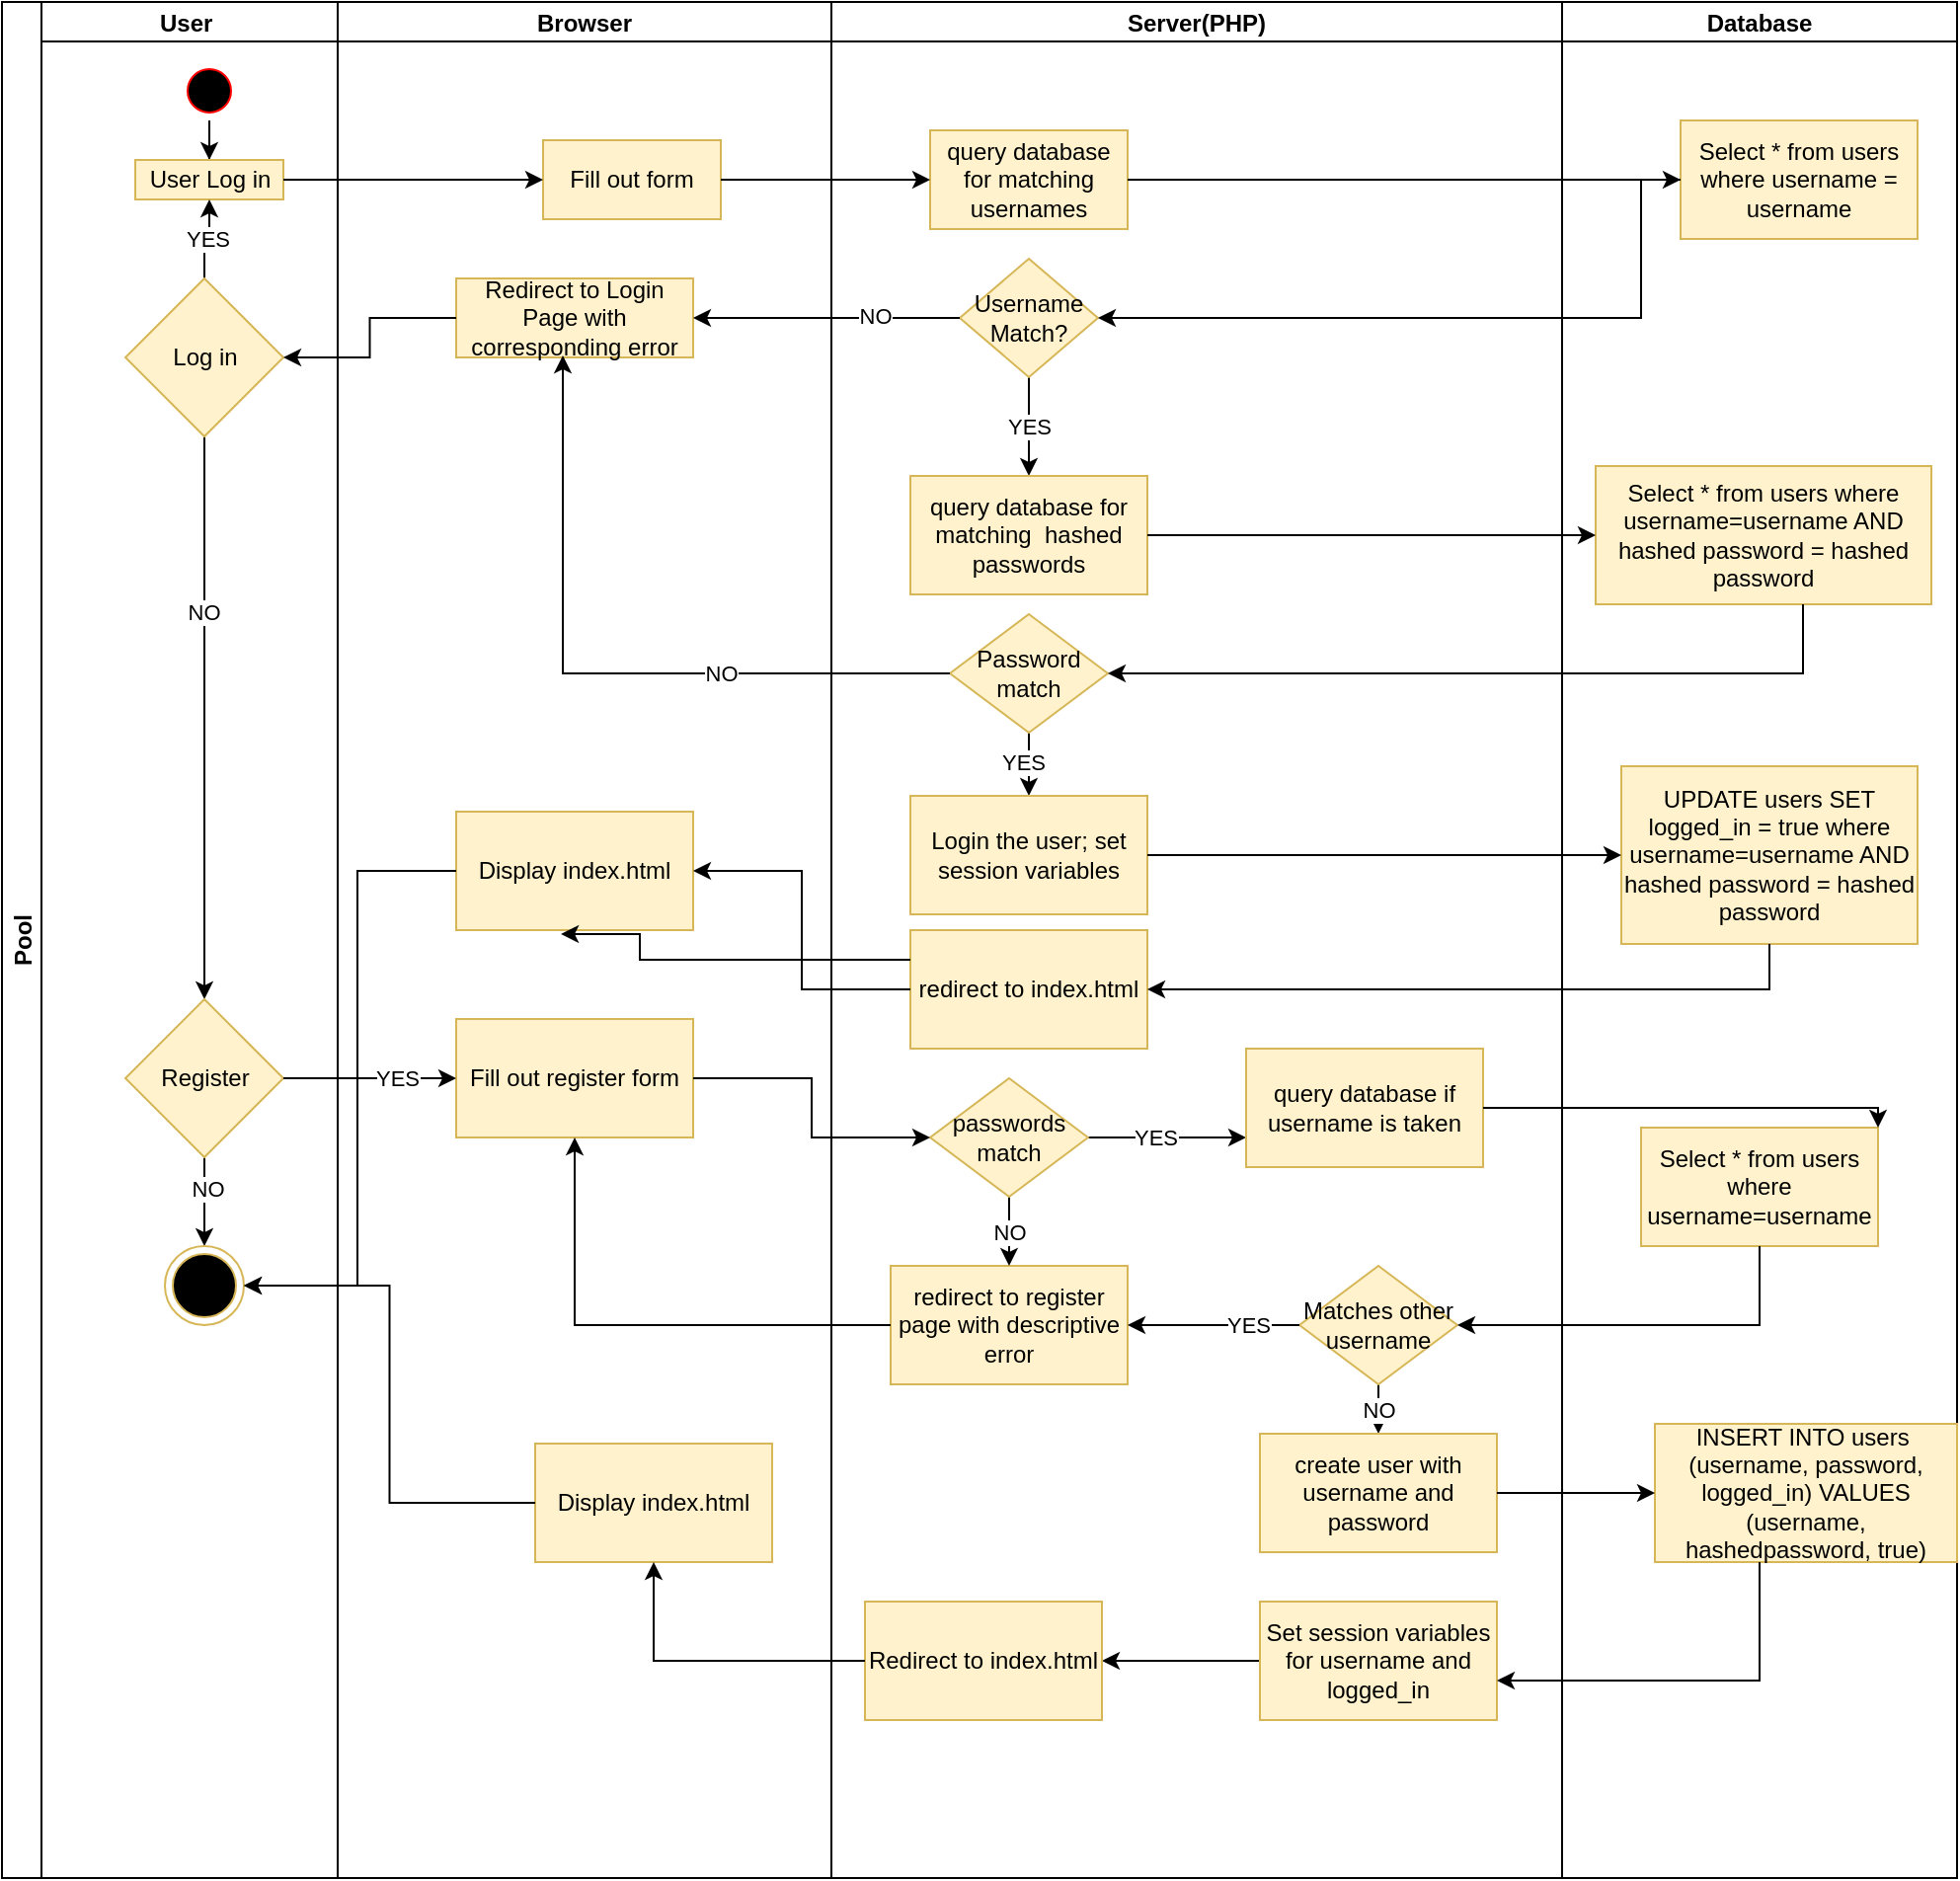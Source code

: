 <mxfile version="15.3.8" type="device"><diagram id="prtHgNgQTEPvFCAcTncT" name="Page-1"><mxGraphModel dx="4730" dy="3070" grid="1" gridSize="10" guides="1" tooltips="1" connect="1" arrows="1" fold="1" page="1" pageScale="1" pageWidth="827" pageHeight="1169" math="0" shadow="0"><root><mxCell id="0"/><mxCell id="1" parent="0"/><mxCell id="P86-j2iMGpCyP-HwB0p7-2" value="Pool" style="swimlane;childLayout=stackLayout;resizeParent=1;resizeParentMax=0;startSize=20;horizontal=0;horizontalStack=1;" vertex="1" parent="1"><mxGeometry y="40" width="990" height="950" as="geometry"/></mxCell><mxCell id="P86-j2iMGpCyP-HwB0p7-3" value="User " style="swimlane;startSize=20;" vertex="1" parent="P86-j2iMGpCyP-HwB0p7-2"><mxGeometry x="20" width="150" height="950" as="geometry"/></mxCell><mxCell id="P86-j2iMGpCyP-HwB0p7-17" value="" style="edgeStyle=orthogonalEdgeStyle;rounded=0;orthogonalLoop=1;jettySize=auto;html=1;" edge="1" parent="P86-j2iMGpCyP-HwB0p7-3" source="P86-j2iMGpCyP-HwB0p7-7" target="P86-j2iMGpCyP-HwB0p7-16"><mxGeometry relative="1" as="geometry"/></mxCell><mxCell id="P86-j2iMGpCyP-HwB0p7-7" value="" style="ellipse;html=1;shape=startState;fillColor=#000000;strokeColor=#ff0000;" vertex="1" parent="P86-j2iMGpCyP-HwB0p7-3"><mxGeometry x="70" y="30" width="30" height="30" as="geometry"/></mxCell><mxCell id="P86-j2iMGpCyP-HwB0p7-16" value="User Log in" style="whiteSpace=wrap;html=1;strokeColor=#d6b656;fillColor=#fff2cc;" vertex="1" parent="P86-j2iMGpCyP-HwB0p7-3"><mxGeometry x="47.5" y="80" width="75" height="20" as="geometry"/></mxCell><mxCell id="P86-j2iMGpCyP-HwB0p7-36" value="YES" style="edgeStyle=orthogonalEdgeStyle;rounded=0;orthogonalLoop=1;jettySize=auto;html=1;" edge="1" parent="P86-j2iMGpCyP-HwB0p7-3" source="P86-j2iMGpCyP-HwB0p7-34" target="P86-j2iMGpCyP-HwB0p7-16"><mxGeometry relative="1" as="geometry"/></mxCell><mxCell id="P86-j2iMGpCyP-HwB0p7-38" value="" style="edgeStyle=orthogonalEdgeStyle;rounded=0;orthogonalLoop=1;jettySize=auto;html=1;" edge="1" parent="P86-j2iMGpCyP-HwB0p7-3" source="P86-j2iMGpCyP-HwB0p7-34" target="P86-j2iMGpCyP-HwB0p7-37"><mxGeometry relative="1" as="geometry"/></mxCell><mxCell id="P86-j2iMGpCyP-HwB0p7-39" value="NO" style="edgeLabel;html=1;align=center;verticalAlign=middle;resizable=0;points=[];" vertex="1" connectable="0" parent="P86-j2iMGpCyP-HwB0p7-38"><mxGeometry x="-0.375" y="-1" relative="1" as="geometry"><mxPoint as="offset"/></mxGeometry></mxCell><mxCell id="P86-j2iMGpCyP-HwB0p7-34" value="Log in" style="rhombus;whiteSpace=wrap;html=1;strokeColor=#d6b656;fillColor=#fff2cc;" vertex="1" parent="P86-j2iMGpCyP-HwB0p7-3"><mxGeometry x="42.5" y="140" width="80" height="80" as="geometry"/></mxCell><mxCell id="P86-j2iMGpCyP-HwB0p7-67" value="" style="edgeStyle=orthogonalEdgeStyle;rounded=0;orthogonalLoop=1;jettySize=auto;html=1;" edge="1" parent="P86-j2iMGpCyP-HwB0p7-3" source="P86-j2iMGpCyP-HwB0p7-37" target="P86-j2iMGpCyP-HwB0p7-66"><mxGeometry relative="1" as="geometry"/></mxCell><mxCell id="P86-j2iMGpCyP-HwB0p7-68" value="NO" style="edgeLabel;html=1;align=center;verticalAlign=middle;resizable=0;points=[];" vertex="1" connectable="0" parent="P86-j2iMGpCyP-HwB0p7-67"><mxGeometry x="-0.28" y="1" relative="1" as="geometry"><mxPoint as="offset"/></mxGeometry></mxCell><mxCell id="P86-j2iMGpCyP-HwB0p7-37" value="Register" style="rhombus;whiteSpace=wrap;html=1;strokeColor=#d6b656;fillColor=#fff2cc;" vertex="1" parent="P86-j2iMGpCyP-HwB0p7-3"><mxGeometry x="42.5" y="505" width="80" height="80" as="geometry"/></mxCell><mxCell id="P86-j2iMGpCyP-HwB0p7-66" value="" style="ellipse;html=1;shape=endState;fillColor=#000000;strokeColor=#d6b656;fontFamily=Helvetica;fontSize=12;fontColor=#000000;align=center;" vertex="1" parent="P86-j2iMGpCyP-HwB0p7-3"><mxGeometry x="62.5" y="630" width="40" height="40" as="geometry"/></mxCell><mxCell id="P86-j2iMGpCyP-HwB0p7-4" value="Browser" style="swimlane;startSize=20;" vertex="1" parent="P86-j2iMGpCyP-HwB0p7-2"><mxGeometry x="170" width="250" height="950" as="geometry"/></mxCell><mxCell id="P86-j2iMGpCyP-HwB0p7-18" value="Fill out form" style="whiteSpace=wrap;html=1;strokeColor=#d6b656;fillColor=#fff2cc;" vertex="1" parent="P86-j2iMGpCyP-HwB0p7-4"><mxGeometry x="104" y="70" width="90" height="40" as="geometry"/></mxCell><mxCell id="P86-j2iMGpCyP-HwB0p7-28" value="Redirect to Login Page with corresponding error" style="whiteSpace=wrap;html=1;strokeColor=#d6b656;fillColor=#fff2cc;" vertex="1" parent="P86-j2iMGpCyP-HwB0p7-4"><mxGeometry x="60" y="140" width="120" height="40" as="geometry"/></mxCell><mxCell id="P86-j2iMGpCyP-HwB0p7-43" value="Fill out register form" style="whiteSpace=wrap;html=1;strokeColor=#d6b656;fillColor=#fff2cc;" vertex="1" parent="P86-j2iMGpCyP-HwB0p7-4"><mxGeometry x="60" y="515" width="120" height="60" as="geometry"/></mxCell><mxCell id="P86-j2iMGpCyP-HwB0p7-60" value="Display index.html" style="whiteSpace=wrap;html=1;strokeColor=#d6b656;fillColor=#fff2cc;" vertex="1" parent="P86-j2iMGpCyP-HwB0p7-4"><mxGeometry x="60" y="410" width="120" height="60" as="geometry"/></mxCell><mxCell id="P86-j2iMGpCyP-HwB0p7-106" value="Display index.html" style="whiteSpace=wrap;html=1;strokeColor=#d6b656;fillColor=#fff2cc;" vertex="1" parent="P86-j2iMGpCyP-HwB0p7-4"><mxGeometry x="100" y="730" width="120" height="60" as="geometry"/></mxCell><mxCell id="P86-j2iMGpCyP-HwB0p7-5" value="Server(PHP)" style="swimlane;startSize=20;" vertex="1" parent="P86-j2iMGpCyP-HwB0p7-2"><mxGeometry x="420" width="370" height="950" as="geometry"/></mxCell><mxCell id="P86-j2iMGpCyP-HwB0p7-20" value="query database for matching usernames" style="whiteSpace=wrap;html=1;strokeColor=#d6b656;fillColor=#fff2cc;" vertex="1" parent="P86-j2iMGpCyP-HwB0p7-5"><mxGeometry x="50" y="65" width="100" height="50" as="geometry"/></mxCell><mxCell id="P86-j2iMGpCyP-HwB0p7-32" value="YES" style="edgeStyle=orthogonalEdgeStyle;rounded=0;orthogonalLoop=1;jettySize=auto;html=1;" edge="1" parent="P86-j2iMGpCyP-HwB0p7-5" source="P86-j2iMGpCyP-HwB0p7-26" target="P86-j2iMGpCyP-HwB0p7-31"><mxGeometry relative="1" as="geometry"/></mxCell><mxCell id="P86-j2iMGpCyP-HwB0p7-26" value="Username Match?" style="rhombus;whiteSpace=wrap;html=1;strokeColor=#d6b656;fillColor=#fff2cc;" vertex="1" parent="P86-j2iMGpCyP-HwB0p7-5"><mxGeometry x="65" y="130" width="70" height="60" as="geometry"/></mxCell><mxCell id="P86-j2iMGpCyP-HwB0p7-31" value="query database for matching&amp;nbsp; hashed passwords" style="whiteSpace=wrap;html=1;strokeColor=#d6b656;fillColor=#fff2cc;" vertex="1" parent="P86-j2iMGpCyP-HwB0p7-5"><mxGeometry x="40" y="240" width="120" height="60" as="geometry"/></mxCell><mxCell id="P86-j2iMGpCyP-HwB0p7-56" value="" style="edgeStyle=orthogonalEdgeStyle;rounded=0;orthogonalLoop=1;jettySize=auto;html=1;" edge="1" parent="P86-j2iMGpCyP-HwB0p7-5" source="P86-j2iMGpCyP-HwB0p7-50" target="P86-j2iMGpCyP-HwB0p7-55"><mxGeometry relative="1" as="geometry"/></mxCell><mxCell id="P86-j2iMGpCyP-HwB0p7-57" value="YES" style="edgeLabel;html=1;align=center;verticalAlign=middle;resizable=0;points=[];" vertex="1" connectable="0" parent="P86-j2iMGpCyP-HwB0p7-56"><mxGeometry x="-0.375" y="-3" relative="1" as="geometry"><mxPoint as="offset"/></mxGeometry></mxCell><mxCell id="P86-j2iMGpCyP-HwB0p7-50" value="Password match" style="rhombus;whiteSpace=wrap;html=1;strokeColor=#d6b656;fillColor=#fff2cc;" vertex="1" parent="P86-j2iMGpCyP-HwB0p7-5"><mxGeometry x="60" y="310" width="80" height="60" as="geometry"/></mxCell><mxCell id="P86-j2iMGpCyP-HwB0p7-55" value="Login the user; set session variables" style="whiteSpace=wrap;html=1;strokeColor=#d6b656;fillColor=#fff2cc;" vertex="1" parent="P86-j2iMGpCyP-HwB0p7-5"><mxGeometry x="40" y="402" width="120" height="60" as="geometry"/></mxCell><mxCell id="P86-j2iMGpCyP-HwB0p7-99" value="NO" style="edgeStyle=orthogonalEdgeStyle;rounded=0;orthogonalLoop=1;jettySize=auto;html=1;" edge="1" parent="P86-j2iMGpCyP-HwB0p7-5" source="P86-j2iMGpCyP-HwB0p7-79" target="P86-j2iMGpCyP-HwB0p7-98"><mxGeometry relative="1" as="geometry"/></mxCell><mxCell id="P86-j2iMGpCyP-HwB0p7-79" value="Matches other username" style="rhombus;whiteSpace=wrap;html=1;strokeColor=#d6b656;fillColor=#fff2cc;" vertex="1" parent="P86-j2iMGpCyP-HwB0p7-5"><mxGeometry x="237" y="640" width="80" height="60" as="geometry"/></mxCell><mxCell id="P86-j2iMGpCyP-HwB0p7-84" value="redirect to index.html" style="whiteSpace=wrap;html=1;strokeColor=#d6b656;fillColor=#fff2cc;" vertex="1" parent="P86-j2iMGpCyP-HwB0p7-5"><mxGeometry x="40" y="470" width="120" height="60" as="geometry"/></mxCell><mxCell id="P86-j2iMGpCyP-HwB0p7-80" value="redirect to register page with descriptive error" style="whiteSpace=wrap;html=1;strokeColor=#d6b656;fillColor=#fff2cc;" vertex="1" parent="P86-j2iMGpCyP-HwB0p7-5"><mxGeometry x="30" y="640" width="120" height="60" as="geometry"/></mxCell><mxCell id="P86-j2iMGpCyP-HwB0p7-81" value="" style="edgeStyle=orthogonalEdgeStyle;rounded=0;orthogonalLoop=1;jettySize=auto;html=1;" edge="1" parent="P86-j2iMGpCyP-HwB0p7-5" source="P86-j2iMGpCyP-HwB0p7-79" target="P86-j2iMGpCyP-HwB0p7-80"><mxGeometry relative="1" as="geometry"><Array as="points"><mxPoint x="40" y="680"/></Array></mxGeometry></mxCell><mxCell id="P86-j2iMGpCyP-HwB0p7-82" value="YES" style="edgeLabel;html=1;align=center;verticalAlign=middle;resizable=0;points=[];" vertex="1" connectable="0" parent="P86-j2iMGpCyP-HwB0p7-81"><mxGeometry x="-0.4" relative="1" as="geometry"><mxPoint as="offset"/></mxGeometry></mxCell><mxCell id="P86-j2iMGpCyP-HwB0p7-91" value="" style="edgeStyle=orthogonalEdgeStyle;rounded=0;orthogonalLoop=1;jettySize=auto;html=1;entryX=0;entryY=0.75;entryDx=0;entryDy=0;" edge="1" parent="P86-j2iMGpCyP-HwB0p7-5" source="P86-j2iMGpCyP-HwB0p7-88" target="P86-j2iMGpCyP-HwB0p7-96"><mxGeometry relative="1" as="geometry"><mxPoint x="190" y="575" as="targetPoint"/></mxGeometry></mxCell><mxCell id="P86-j2iMGpCyP-HwB0p7-92" value="YES" style="edgeLabel;html=1;align=center;verticalAlign=middle;resizable=0;points=[];" vertex="1" connectable="0" parent="P86-j2iMGpCyP-HwB0p7-91"><mxGeometry x="-0.167" relative="1" as="geometry"><mxPoint as="offset"/></mxGeometry></mxCell><mxCell id="P86-j2iMGpCyP-HwB0p7-94" value="NO" style="edgeStyle=orthogonalEdgeStyle;rounded=0;orthogonalLoop=1;jettySize=auto;html=1;exitX=0.5;exitY=1;exitDx=0;exitDy=0;" edge="1" parent="P86-j2iMGpCyP-HwB0p7-5" source="P86-j2iMGpCyP-HwB0p7-88" target="P86-j2iMGpCyP-HwB0p7-80"><mxGeometry relative="1" as="geometry"/></mxCell><mxCell id="P86-j2iMGpCyP-HwB0p7-88" value="passwords match" style="rhombus;whiteSpace=wrap;html=1;strokeColor=#d6b656;fillColor=#fff2cc;" vertex="1" parent="P86-j2iMGpCyP-HwB0p7-5"><mxGeometry x="50" y="545" width="80" height="60" as="geometry"/></mxCell><mxCell id="P86-j2iMGpCyP-HwB0p7-96" value="query database if username is taken" style="whiteSpace=wrap;html=1;strokeColor=#d6b656;fillColor=#fff2cc;" vertex="1" parent="P86-j2iMGpCyP-HwB0p7-5"><mxGeometry x="210" y="530" width="120" height="60" as="geometry"/></mxCell><mxCell id="P86-j2iMGpCyP-HwB0p7-98" value="create user with username and password" style="whiteSpace=wrap;html=1;strokeColor=#d6b656;fillColor=#fff2cc;" vertex="1" parent="P86-j2iMGpCyP-HwB0p7-5"><mxGeometry x="217" y="725" width="120" height="60" as="geometry"/></mxCell><mxCell id="P86-j2iMGpCyP-HwB0p7-105" value="" style="edgeStyle=orthogonalEdgeStyle;rounded=0;orthogonalLoop=1;jettySize=auto;html=1;" edge="1" parent="P86-j2iMGpCyP-HwB0p7-5" source="P86-j2iMGpCyP-HwB0p7-102" target="P86-j2iMGpCyP-HwB0p7-104"><mxGeometry relative="1" as="geometry"/></mxCell><mxCell id="P86-j2iMGpCyP-HwB0p7-102" value="Set session variables for username and logged_in" style="whiteSpace=wrap;html=1;strokeColor=#d6b656;fillColor=#fff2cc;" vertex="1" parent="P86-j2iMGpCyP-HwB0p7-5"><mxGeometry x="217" y="810" width="120" height="60" as="geometry"/></mxCell><mxCell id="P86-j2iMGpCyP-HwB0p7-104" value="Redirect to index.html" style="whiteSpace=wrap;html=1;strokeColor=#d6b656;fillColor=#fff2cc;" vertex="1" parent="P86-j2iMGpCyP-HwB0p7-5"><mxGeometry x="17" y="810" width="120" height="60" as="geometry"/></mxCell><mxCell id="P86-j2iMGpCyP-HwB0p7-6" value="Database" style="swimlane;startSize=20;" vertex="1" parent="P86-j2iMGpCyP-HwB0p7-2"><mxGeometry x="790" width="200" height="950" as="geometry"/></mxCell><mxCell id="P86-j2iMGpCyP-HwB0p7-22" value="Select * from users where username = username" style="whiteSpace=wrap;html=1;strokeColor=#d6b656;fillColor=#fff2cc;" vertex="1" parent="P86-j2iMGpCyP-HwB0p7-6"><mxGeometry x="60" y="60" width="120" height="60" as="geometry"/></mxCell><mxCell id="P86-j2iMGpCyP-HwB0p7-45" value="Select * from users where username=username AND hashed password = hashed password" style="whiteSpace=wrap;html=1;strokeColor=#d6b656;fillColor=#fff2cc;" vertex="1" parent="P86-j2iMGpCyP-HwB0p7-6"><mxGeometry x="17" y="235" width="170" height="70" as="geometry"/></mxCell><mxCell id="P86-j2iMGpCyP-HwB0p7-69" value="UPDATE users SET logged_in = true where username=username AND hashed password = hashed password" style="whiteSpace=wrap;html=1;strokeColor=#d6b656;fillColor=#fff2cc;" vertex="1" parent="P86-j2iMGpCyP-HwB0p7-6"><mxGeometry x="30" y="387" width="150" height="90" as="geometry"/></mxCell><mxCell id="P86-j2iMGpCyP-HwB0p7-74" value="Select * from users where username=username" style="whiteSpace=wrap;html=1;strokeColor=#d6b656;fillColor=#fff2cc;" vertex="1" parent="P86-j2iMGpCyP-HwB0p7-6"><mxGeometry x="40" y="570" width="120" height="60" as="geometry"/></mxCell><mxCell id="P86-j2iMGpCyP-HwB0p7-100" value="INSERT INTO users&amp;nbsp; (username, password, logged_in) VALUES (username, hashedpassword, true)" style="whiteSpace=wrap;html=1;strokeColor=#d6b656;fillColor=#fff2cc;" vertex="1" parent="P86-j2iMGpCyP-HwB0p7-6"><mxGeometry x="47" y="720" width="153" height="70" as="geometry"/></mxCell><mxCell id="P86-j2iMGpCyP-HwB0p7-19" value="" style="edgeStyle=orthogonalEdgeStyle;rounded=0;orthogonalLoop=1;jettySize=auto;html=1;" edge="1" parent="P86-j2iMGpCyP-HwB0p7-2" source="P86-j2iMGpCyP-HwB0p7-16" target="P86-j2iMGpCyP-HwB0p7-18"><mxGeometry relative="1" as="geometry"/></mxCell><mxCell id="P86-j2iMGpCyP-HwB0p7-21" value="" style="edgeStyle=orthogonalEdgeStyle;rounded=0;orthogonalLoop=1;jettySize=auto;html=1;" edge="1" parent="P86-j2iMGpCyP-HwB0p7-2" source="P86-j2iMGpCyP-HwB0p7-18" target="P86-j2iMGpCyP-HwB0p7-20"><mxGeometry relative="1" as="geometry"/></mxCell><mxCell id="P86-j2iMGpCyP-HwB0p7-23" value="" style="edgeStyle=orthogonalEdgeStyle;rounded=0;orthogonalLoop=1;jettySize=auto;html=1;" edge="1" parent="P86-j2iMGpCyP-HwB0p7-2" source="P86-j2iMGpCyP-HwB0p7-20" target="P86-j2iMGpCyP-HwB0p7-22"><mxGeometry relative="1" as="geometry"/></mxCell><mxCell id="P86-j2iMGpCyP-HwB0p7-27" value="" style="edgeStyle=orthogonalEdgeStyle;rounded=0;orthogonalLoop=1;jettySize=auto;html=1;" edge="1" parent="P86-j2iMGpCyP-HwB0p7-2" source="P86-j2iMGpCyP-HwB0p7-22" target="P86-j2iMGpCyP-HwB0p7-26"><mxGeometry relative="1" as="geometry"><Array as="points"><mxPoint x="830" y="160"/></Array></mxGeometry></mxCell><mxCell id="P86-j2iMGpCyP-HwB0p7-29" value="" style="edgeStyle=orthogonalEdgeStyle;rounded=0;orthogonalLoop=1;jettySize=auto;html=1;entryX=1;entryY=0.5;entryDx=0;entryDy=0;" edge="1" parent="P86-j2iMGpCyP-HwB0p7-2" source="P86-j2iMGpCyP-HwB0p7-26" target="P86-j2iMGpCyP-HwB0p7-28"><mxGeometry relative="1" as="geometry"><mxPoint x="420" y="160" as="targetPoint"/><Array as="points"/></mxGeometry></mxCell><mxCell id="P86-j2iMGpCyP-HwB0p7-30" value="NO" style="edgeLabel;html=1;align=center;verticalAlign=middle;resizable=0;points=[];" vertex="1" connectable="0" parent="P86-j2iMGpCyP-HwB0p7-29"><mxGeometry x="-0.364" y="-1" relative="1" as="geometry"><mxPoint as="offset"/></mxGeometry></mxCell><mxCell id="P86-j2iMGpCyP-HwB0p7-35" value="" style="edgeStyle=orthogonalEdgeStyle;rounded=0;orthogonalLoop=1;jettySize=auto;html=1;" edge="1" parent="P86-j2iMGpCyP-HwB0p7-2" source="P86-j2iMGpCyP-HwB0p7-28" target="P86-j2iMGpCyP-HwB0p7-34"><mxGeometry relative="1" as="geometry"/></mxCell><mxCell id="P86-j2iMGpCyP-HwB0p7-44" value="YES" style="edgeStyle=orthogonalEdgeStyle;rounded=0;orthogonalLoop=1;jettySize=auto;html=1;" edge="1" parent="P86-j2iMGpCyP-HwB0p7-2" source="P86-j2iMGpCyP-HwB0p7-37" target="P86-j2iMGpCyP-HwB0p7-43"><mxGeometry x="0.314" relative="1" as="geometry"><mxPoint as="offset"/></mxGeometry></mxCell><mxCell id="P86-j2iMGpCyP-HwB0p7-46" value="" style="edgeStyle=orthogonalEdgeStyle;rounded=0;orthogonalLoop=1;jettySize=auto;html=1;" edge="1" parent="P86-j2iMGpCyP-HwB0p7-2" source="P86-j2iMGpCyP-HwB0p7-31" target="P86-j2iMGpCyP-HwB0p7-45"><mxGeometry relative="1" as="geometry"/></mxCell><mxCell id="P86-j2iMGpCyP-HwB0p7-48" value="" style="edgeStyle=orthogonalEdgeStyle;rounded=0;orthogonalLoop=1;jettySize=auto;html=1;entryX=1;entryY=0.5;entryDx=0;entryDy=0;" edge="1" parent="P86-j2iMGpCyP-HwB0p7-2" source="P86-j2iMGpCyP-HwB0p7-45" target="P86-j2iMGpCyP-HwB0p7-50"><mxGeometry relative="1" as="geometry"><mxPoint x="620" y="390" as="targetPoint"/><Array as="points"><mxPoint x="912" y="340"/></Array></mxGeometry></mxCell><mxCell id="P86-j2iMGpCyP-HwB0p7-53" value="" style="edgeStyle=orthogonalEdgeStyle;rounded=0;orthogonalLoop=1;jettySize=auto;html=1;entryX=0.45;entryY=0.975;entryDx=0;entryDy=0;entryPerimeter=0;" edge="1" parent="P86-j2iMGpCyP-HwB0p7-2" source="P86-j2iMGpCyP-HwB0p7-50" target="P86-j2iMGpCyP-HwB0p7-28"><mxGeometry relative="1" as="geometry"><mxPoint x="320" y="290" as="targetPoint"/></mxGeometry></mxCell><mxCell id="P86-j2iMGpCyP-HwB0p7-54" value="NO" style="edgeLabel;html=1;align=center;verticalAlign=middle;resizable=0;points=[];" vertex="1" connectable="0" parent="P86-j2iMGpCyP-HwB0p7-53"><mxGeometry x="-0.115" y="-4" relative="1" as="geometry"><mxPoint x="42" y="4" as="offset"/></mxGeometry></mxCell><mxCell id="P86-j2iMGpCyP-HwB0p7-70" value="" style="edgeStyle=orthogonalEdgeStyle;rounded=0;orthogonalLoop=1;jettySize=auto;html=1;" edge="1" parent="P86-j2iMGpCyP-HwB0p7-2" source="P86-j2iMGpCyP-HwB0p7-55" target="P86-j2iMGpCyP-HwB0p7-69"><mxGeometry relative="1" as="geometry"/></mxCell><mxCell id="P86-j2iMGpCyP-HwB0p7-77" value="" style="edgeStyle=orthogonalEdgeStyle;rounded=0;orthogonalLoop=1;jettySize=auto;html=1;entryX=1;entryY=0.5;entryDx=0;entryDy=0;" edge="1" parent="P86-j2iMGpCyP-HwB0p7-2" source="P86-j2iMGpCyP-HwB0p7-74" target="P86-j2iMGpCyP-HwB0p7-79"><mxGeometry relative="1" as="geometry"><mxPoint x="800" y="630" as="targetPoint"/><Array as="points"><mxPoint x="890" y="670"/></Array></mxGeometry></mxCell><mxCell id="P86-j2iMGpCyP-HwB0p7-83" value="" style="edgeStyle=orthogonalEdgeStyle;rounded=0;orthogonalLoop=1;jettySize=auto;html=1;" edge="1" parent="P86-j2iMGpCyP-HwB0p7-2" source="P86-j2iMGpCyP-HwB0p7-80" target="P86-j2iMGpCyP-HwB0p7-43"><mxGeometry relative="1" as="geometry"/></mxCell><mxCell id="P86-j2iMGpCyP-HwB0p7-86" style="edgeStyle=orthogonalEdgeStyle;rounded=0;orthogonalLoop=1;jettySize=auto;html=1;exitX=0.5;exitY=1;exitDx=0;exitDy=0;entryX=1;entryY=0.5;entryDx=0;entryDy=0;" edge="1" parent="P86-j2iMGpCyP-HwB0p7-2" source="P86-j2iMGpCyP-HwB0p7-69" target="P86-j2iMGpCyP-HwB0p7-84"><mxGeometry relative="1" as="geometry"/></mxCell><mxCell id="P86-j2iMGpCyP-HwB0p7-87" style="edgeStyle=orthogonalEdgeStyle;rounded=0;orthogonalLoop=1;jettySize=auto;html=1;exitX=0;exitY=0.5;exitDx=0;exitDy=0;entryX=1;entryY=0.5;entryDx=0;entryDy=0;" edge="1" parent="P86-j2iMGpCyP-HwB0p7-2" source="P86-j2iMGpCyP-HwB0p7-84" target="P86-j2iMGpCyP-HwB0p7-60"><mxGeometry relative="1" as="geometry"/></mxCell><mxCell id="P86-j2iMGpCyP-HwB0p7-89" style="edgeStyle=orthogonalEdgeStyle;rounded=0;orthogonalLoop=1;jettySize=auto;html=1;exitX=1;exitY=0.5;exitDx=0;exitDy=0;entryX=0;entryY=0.5;entryDx=0;entryDy=0;" edge="1" parent="P86-j2iMGpCyP-HwB0p7-2" source="P86-j2iMGpCyP-HwB0p7-43" target="P86-j2iMGpCyP-HwB0p7-88"><mxGeometry relative="1" as="geometry"/></mxCell><mxCell id="P86-j2iMGpCyP-HwB0p7-97" value="" style="edgeStyle=orthogonalEdgeStyle;rounded=0;orthogonalLoop=1;jettySize=auto;html=1;" edge="1" parent="P86-j2iMGpCyP-HwB0p7-2" source="P86-j2iMGpCyP-HwB0p7-96" target="P86-j2iMGpCyP-HwB0p7-74"><mxGeometry relative="1" as="geometry"><Array as="points"><mxPoint x="950" y="560"/><mxPoint x="950" y="600"/></Array></mxGeometry></mxCell><mxCell id="P86-j2iMGpCyP-HwB0p7-101" value="" style="edgeStyle=orthogonalEdgeStyle;rounded=0;orthogonalLoop=1;jettySize=auto;html=1;" edge="1" parent="P86-j2iMGpCyP-HwB0p7-2" source="P86-j2iMGpCyP-HwB0p7-98" target="P86-j2iMGpCyP-HwB0p7-100"><mxGeometry relative="1" as="geometry"/></mxCell><mxCell id="P86-j2iMGpCyP-HwB0p7-95" style="edgeStyle=orthogonalEdgeStyle;rounded=0;orthogonalLoop=1;jettySize=auto;html=1;exitX=0;exitY=0.25;exitDx=0;exitDy=0;entryX=0.442;entryY=1.033;entryDx=0;entryDy=0;entryPerimeter=0;" edge="1" parent="P86-j2iMGpCyP-HwB0p7-2" source="P86-j2iMGpCyP-HwB0p7-84" target="P86-j2iMGpCyP-HwB0p7-60"><mxGeometry relative="1" as="geometry"><mxPoint x="310" y="480" as="targetPoint"/><Array as="points"><mxPoint x="323" y="485"/></Array></mxGeometry></mxCell><mxCell id="P86-j2iMGpCyP-HwB0p7-103" value="" style="edgeStyle=orthogonalEdgeStyle;rounded=0;orthogonalLoop=1;jettySize=auto;html=1;" edge="1" parent="P86-j2iMGpCyP-HwB0p7-2" source="P86-j2iMGpCyP-HwB0p7-100" target="P86-j2iMGpCyP-HwB0p7-102"><mxGeometry relative="1" as="geometry"><Array as="points"><mxPoint x="890" y="850"/></Array></mxGeometry></mxCell><mxCell id="P86-j2iMGpCyP-HwB0p7-107" value="" style="edgeStyle=orthogonalEdgeStyle;rounded=0;orthogonalLoop=1;jettySize=auto;html=1;" edge="1" parent="P86-j2iMGpCyP-HwB0p7-2" source="P86-j2iMGpCyP-HwB0p7-104" target="P86-j2iMGpCyP-HwB0p7-106"><mxGeometry relative="1" as="geometry"/></mxCell><mxCell id="P86-j2iMGpCyP-HwB0p7-110" value="" style="edgeStyle=orthogonalEdgeStyle;rounded=0;orthogonalLoop=1;jettySize=auto;html=1;entryX=1;entryY=0.5;entryDx=0;entryDy=0;" edge="1" parent="P86-j2iMGpCyP-HwB0p7-2" source="P86-j2iMGpCyP-HwB0p7-106" target="P86-j2iMGpCyP-HwB0p7-66"><mxGeometry relative="1" as="geometry"><mxPoint x="145" y="760" as="targetPoint"/></mxGeometry></mxCell><mxCell id="P86-j2iMGpCyP-HwB0p7-119" value="" style="edgeStyle=orthogonalEdgeStyle;rounded=0;orthogonalLoop=1;jettySize=auto;html=1;entryX=1;entryY=0.5;entryDx=0;entryDy=0;" edge="1" parent="P86-j2iMGpCyP-HwB0p7-2" source="P86-j2iMGpCyP-HwB0p7-60" target="P86-j2iMGpCyP-HwB0p7-66"><mxGeometry relative="1" as="geometry"><mxPoint x="160" y="650" as="targetPoint"/><Array as="points"><mxPoint x="180" y="440"/><mxPoint x="180" y="650"/></Array></mxGeometry></mxCell></root></mxGraphModel></diagram></mxfile>